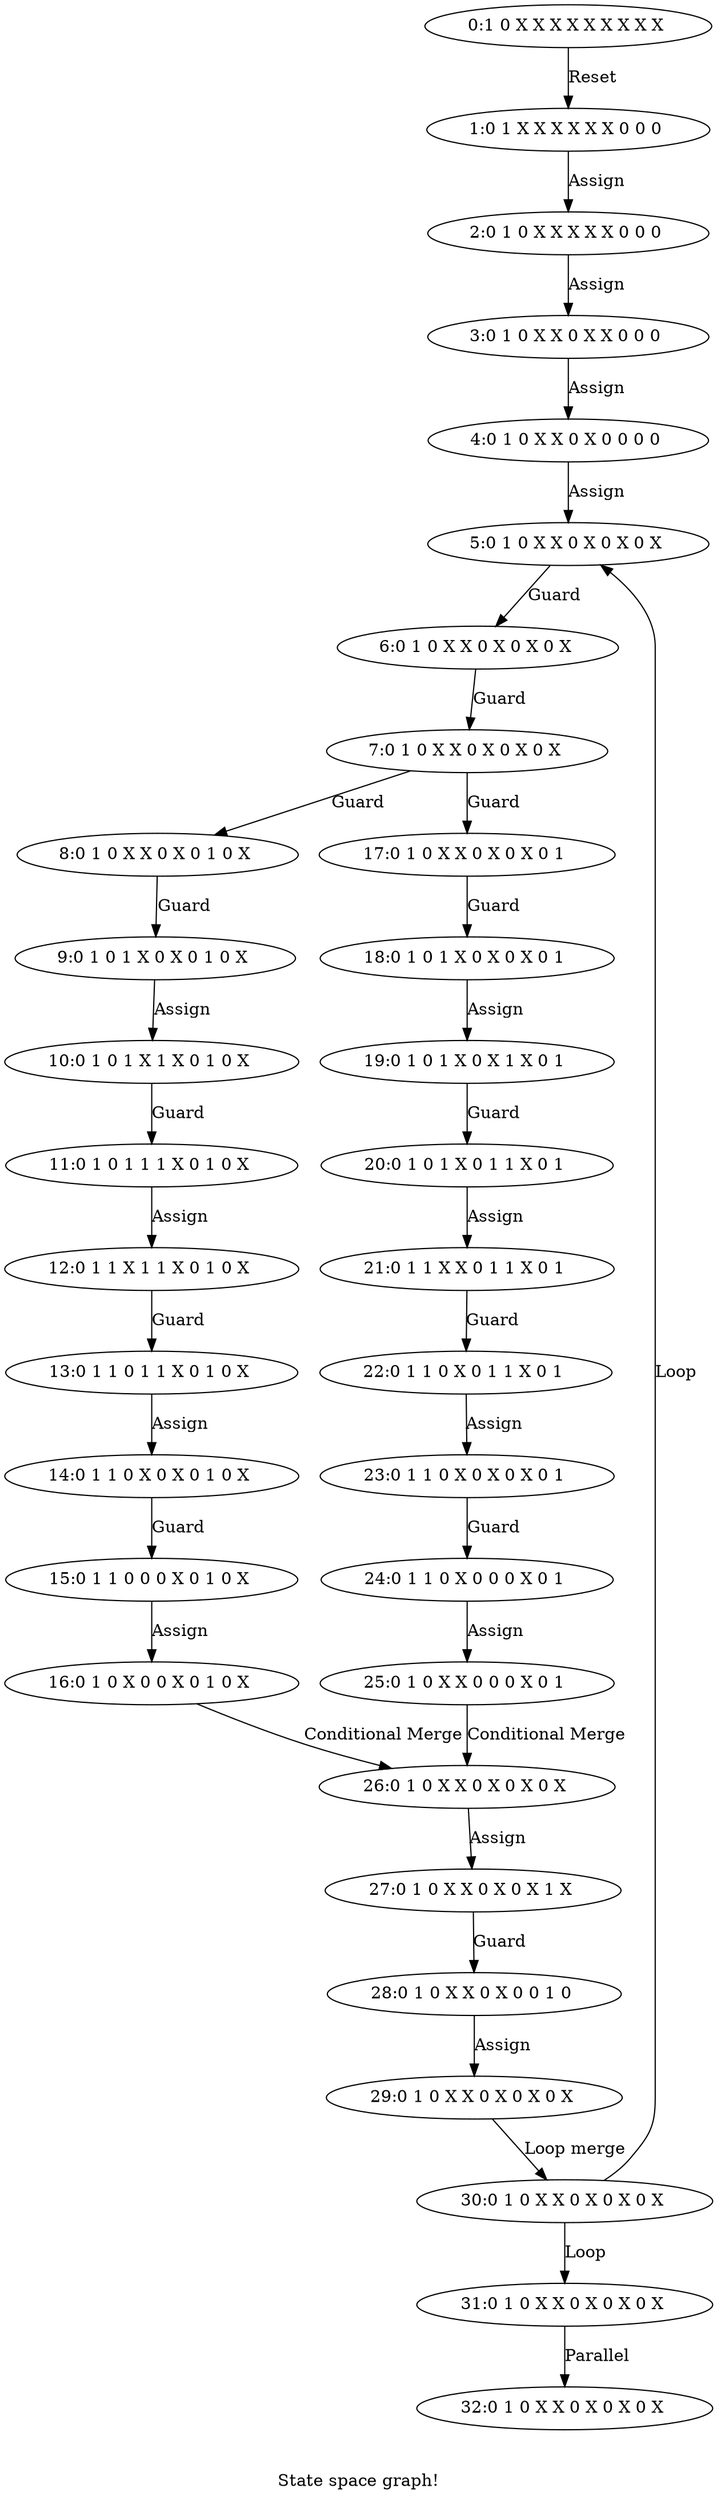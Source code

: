 digraph finite_state_machine {
	graph [ label = "\n\nState space graph!" ];
	node [shape = ellipse];
	graph [ dpi =300 ];
	"0:1 0 X X X X X X X X X " -> "1:0 1 X X X X X X 0 0 0 " [ label = "Reset" ];
	"1:0 1 X X X X X X 0 0 0 " -> "2:0 1 0 X X X X X 0 0 0 " [ label = "Assign" ];
	"2:0 1 0 X X X X X 0 0 0 " -> "3:0 1 0 X X 0 X X 0 0 0 " [ label = "Assign" ];
	"3:0 1 0 X X 0 X X 0 0 0 " -> "4:0 1 0 X X 0 X 0 0 0 0 " [ label = "Assign" ];
	"4:0 1 0 X X 0 X 0 0 0 0 " -> "5:0 1 0 X X 0 X 0 X 0 X " [ label = "Assign" ];
	"5:0 1 0 X X 0 X 0 X 0 X " -> "6:0 1 0 X X 0 X 0 X 0 X " [ label = "Guard" ];
	"6:0 1 0 X X 0 X 0 X 0 X " -> "7:0 1 0 X X 0 X 0 X 0 X " [ label = "Guard" ];
	"7:0 1 0 X X 0 X 0 X 0 X " -> "8:0 1 0 X X 0 X 0 1 0 X " [ label = "Guard" ];
	"7:0 1 0 X X 0 X 0 X 0 X " -> "17:0 1 0 X X 0 X 0 X 0 1 " [ label = "Guard" ];
	"8:0 1 0 X X 0 X 0 1 0 X " -> "9:0 1 0 1 X 0 X 0 1 0 X " [ label = "Guard" ];
	"9:0 1 0 1 X 0 X 0 1 0 X " -> "10:0 1 0 1 X 1 X 0 1 0 X " [ label = "Assign" ];
	"10:0 1 0 1 X 1 X 0 1 0 X " -> "11:0 1 0 1 1 1 X 0 1 0 X " [ label = "Guard" ];
	"11:0 1 0 1 1 1 X 0 1 0 X " -> "12:0 1 1 X 1 1 X 0 1 0 X " [ label = "Assign" ];
	"12:0 1 1 X 1 1 X 0 1 0 X " -> "13:0 1 1 0 1 1 X 0 1 0 X " [ label = "Guard" ];
	"13:0 1 1 0 1 1 X 0 1 0 X " -> "14:0 1 1 0 X 0 X 0 1 0 X " [ label = "Assign" ];
	"14:0 1 1 0 X 0 X 0 1 0 X " -> "15:0 1 1 0 0 0 X 0 1 0 X " [ label = "Guard" ];
	"15:0 1 1 0 0 0 X 0 1 0 X " -> "16:0 1 0 X 0 0 X 0 1 0 X " [ label = "Assign" ];
	"16:0 1 0 X 0 0 X 0 1 0 X " -> "26:0 1 0 X X 0 X 0 X 0 X " [ label = "Conditional Merge" ];
	"17:0 1 0 X X 0 X 0 X 0 1 " -> "18:0 1 0 1 X 0 X 0 X 0 1 " [ label = "Guard" ];
	"18:0 1 0 1 X 0 X 0 X 0 1 " -> "19:0 1 0 1 X 0 X 1 X 0 1 " [ label = "Assign" ];
	"19:0 1 0 1 X 0 X 1 X 0 1 " -> "20:0 1 0 1 X 0 1 1 X 0 1 " [ label = "Guard" ];
	"20:0 1 0 1 X 0 1 1 X 0 1 " -> "21:0 1 1 X X 0 1 1 X 0 1 " [ label = "Assign" ];
	"21:0 1 1 X X 0 1 1 X 0 1 " -> "22:0 1 1 0 X 0 1 1 X 0 1 " [ label = "Guard" ];
	"22:0 1 1 0 X 0 1 1 X 0 1 " -> "23:0 1 1 0 X 0 X 0 X 0 1 " [ label = "Assign" ];
	"23:0 1 1 0 X 0 X 0 X 0 1 " -> "24:0 1 1 0 X 0 0 0 X 0 1 " [ label = "Guard" ];
	"24:0 1 1 0 X 0 0 0 X 0 1 " -> "25:0 1 0 X X 0 0 0 X 0 1 " [ label = "Assign" ];
	"25:0 1 0 X X 0 0 0 X 0 1 " -> "26:0 1 0 X X 0 X 0 X 0 X " [ label = "Conditional Merge" ];
	"26:0 1 0 X X 0 X 0 X 0 X " -> "27:0 1 0 X X 0 X 0 X 1 X " [ label = "Assign" ];
	"27:0 1 0 X X 0 X 0 X 1 X " -> "28:0 1 0 X X 0 X 0 0 1 0 " [ label = "Guard" ];
	"28:0 1 0 X X 0 X 0 0 1 0 " -> "29:0 1 0 X X 0 X 0 X 0 X " [ label = "Assign" ];
	"29:0 1 0 X X 0 X 0 X 0 X " -> "30:0 1 0 X X 0 X 0 X 0 X " [ label = "Loop merge" ];
	"30:0 1 0 X X 0 X 0 X 0 X " -> "5:0 1 0 X X 0 X 0 X 0 X " [ label = "Loop" ];
	"30:0 1 0 X X 0 X 0 X 0 X " -> "31:0 1 0 X X 0 X 0 X 0 X " [ label = "Loop" ];
	"31:0 1 0 X X 0 X 0 X 0 X " -> "32:0 1 0 X X 0 X 0 X 0 X " [ label = "Parallel" ];
}

